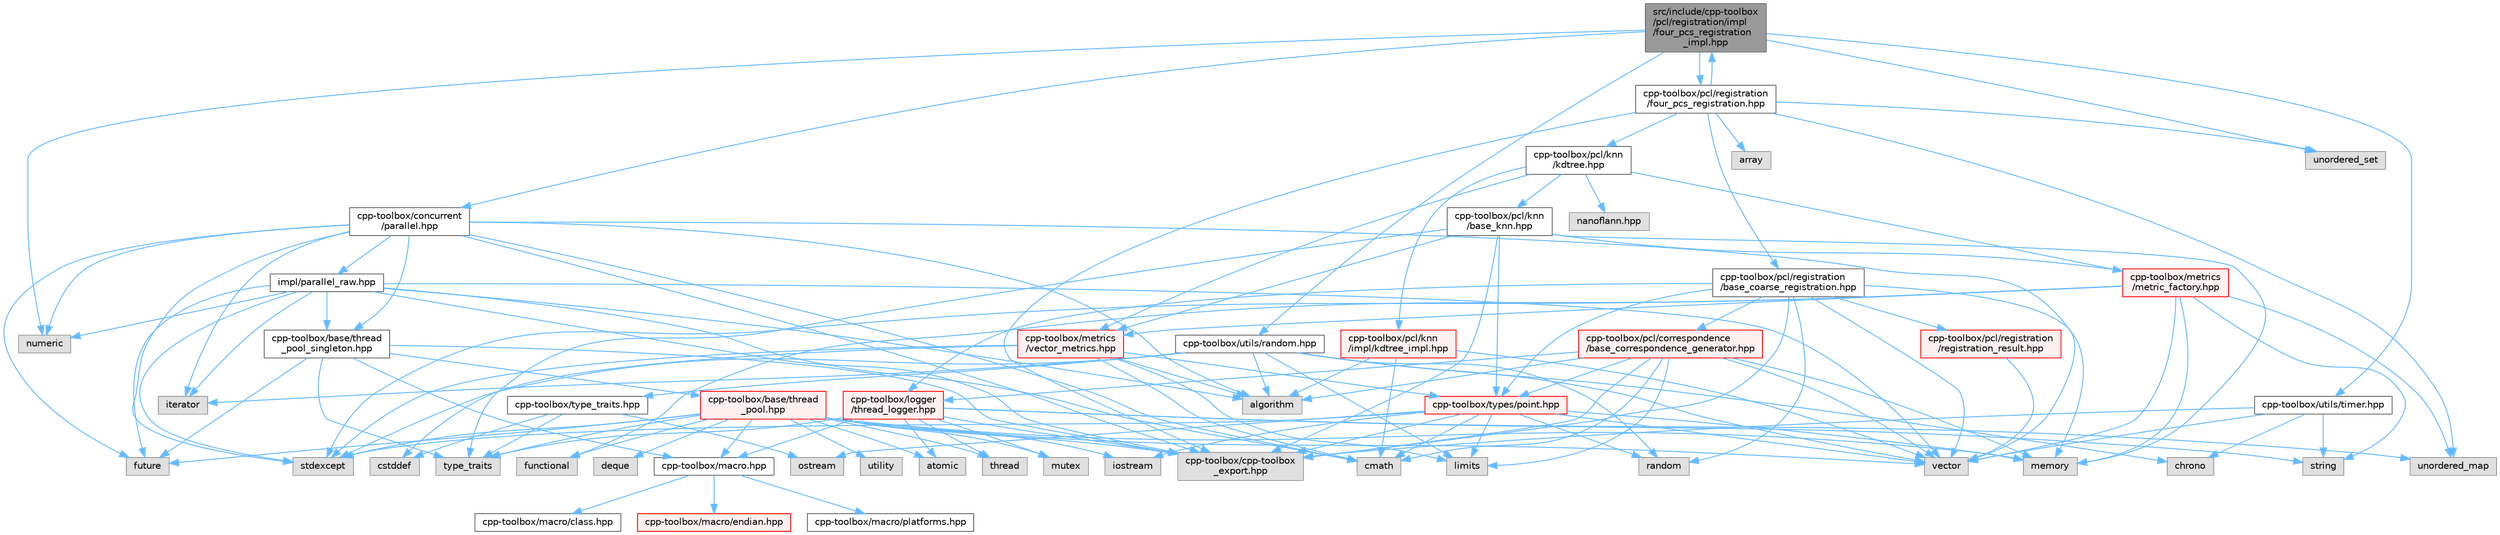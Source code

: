 digraph "src/include/cpp-toolbox/pcl/registration/impl/four_pcs_registration_impl.hpp"
{
 // LATEX_PDF_SIZE
  bgcolor="transparent";
  edge [fontname=Helvetica,fontsize=10,labelfontname=Helvetica,labelfontsize=10];
  node [fontname=Helvetica,fontsize=10,shape=box,height=0.2,width=0.4];
  Node1 [id="Node000001",label="src/include/cpp-toolbox\l/pcl/registration/impl\l/four_pcs_registration\l_impl.hpp",height=0.2,width=0.4,color="gray40", fillcolor="grey60", style="filled", fontcolor="black",tooltip=" "];
  Node1 -> Node2 [id="edge1_Node000001_Node000002",color="steelblue1",style="solid",tooltip=" "];
  Node2 [id="Node000002",label="numeric",height=0.2,width=0.4,color="grey60", fillcolor="#E0E0E0", style="filled",tooltip=" "];
  Node1 -> Node3 [id="edge2_Node000001_Node000003",color="steelblue1",style="solid",tooltip=" "];
  Node3 [id="Node000003",label="unordered_set",height=0.2,width=0.4,color="grey60", fillcolor="#E0E0E0", style="filled",tooltip=" "];
  Node1 -> Node4 [id="edge3_Node000001_Node000004",color="steelblue1",style="solid",tooltip=" "];
  Node4 [id="Node000004",label="cpp-toolbox/concurrent\l/parallel.hpp",height=0.2,width=0.4,color="grey40", fillcolor="white", style="filled",URL="$parallel_8hpp.html",tooltip=" "];
  Node4 -> Node5 [id="edge4_Node000004_Node000005",color="steelblue1",style="solid",tooltip=" "];
  Node5 [id="Node000005",label="algorithm",height=0.2,width=0.4,color="grey60", fillcolor="#E0E0E0", style="filled",tooltip=" "];
  Node4 -> Node6 [id="edge5_Node000004_Node000006",color="steelblue1",style="solid",tooltip=" "];
  Node6 [id="Node000006",label="cmath",height=0.2,width=0.4,color="grey60", fillcolor="#E0E0E0", style="filled",tooltip=" "];
  Node4 -> Node7 [id="edge6_Node000004_Node000007",color="steelblue1",style="solid",tooltip=" "];
  Node7 [id="Node000007",label="future",height=0.2,width=0.4,color="grey60", fillcolor="#E0E0E0", style="filled",tooltip=" "];
  Node4 -> Node8 [id="edge7_Node000004_Node000008",color="steelblue1",style="solid",tooltip=" "];
  Node8 [id="Node000008",label="iterator",height=0.2,width=0.4,color="grey60", fillcolor="#E0E0E0", style="filled",tooltip=" "];
  Node4 -> Node2 [id="edge8_Node000004_Node000002",color="steelblue1",style="solid",tooltip=" "];
  Node4 -> Node9 [id="edge9_Node000004_Node000009",color="steelblue1",style="solid",tooltip=" "];
  Node9 [id="Node000009",label="stdexcept",height=0.2,width=0.4,color="grey60", fillcolor="#E0E0E0", style="filled",tooltip=" "];
  Node4 -> Node10 [id="edge10_Node000004_Node000010",color="steelblue1",style="solid",tooltip=" "];
  Node10 [id="Node000010",label="vector",height=0.2,width=0.4,color="grey60", fillcolor="#E0E0E0", style="filled",tooltip=" "];
  Node4 -> Node11 [id="edge11_Node000004_Node000011",color="steelblue1",style="solid",tooltip=" "];
  Node11 [id="Node000011",label="cpp-toolbox/cpp-toolbox\l_export.hpp",height=0.2,width=0.4,color="grey60", fillcolor="#E0E0E0", style="filled",tooltip=" "];
  Node4 -> Node12 [id="edge12_Node000004_Node000012",color="steelblue1",style="solid",tooltip=" "];
  Node12 [id="Node000012",label="cpp-toolbox/base/thread\l_pool_singleton.hpp",height=0.2,width=0.4,color="grey40", fillcolor="white", style="filled",URL="$thread__pool__singleton_8hpp.html",tooltip=" "];
  Node12 -> Node7 [id="edge13_Node000012_Node000007",color="steelblue1",style="solid",tooltip=" "];
  Node12 -> Node13 [id="edge14_Node000012_Node000013",color="steelblue1",style="solid",tooltip=" "];
  Node13 [id="Node000013",label="type_traits",height=0.2,width=0.4,color="grey60", fillcolor="#E0E0E0", style="filled",tooltip=" "];
  Node12 -> Node11 [id="edge15_Node000012_Node000011",color="steelblue1",style="solid",tooltip=" "];
  Node12 -> Node14 [id="edge16_Node000012_Node000014",color="steelblue1",style="solid",tooltip=" "];
  Node14 [id="Node000014",label="cpp-toolbox/macro.hpp",height=0.2,width=0.4,color="grey40", fillcolor="white", style="filled",URL="$macro_8hpp.html",tooltip="通用的编译器、平台、架构检测和实用宏定义 / Common macros for compiler, platform, architecture detection and utility macro..."];
  Node14 -> Node15 [id="edge17_Node000014_Node000015",color="steelblue1",style="solid",tooltip=" "];
  Node15 [id="Node000015",label="cpp-toolbox/macro/class.hpp",height=0.2,width=0.4,color="grey40", fillcolor="white", style="filled",URL="$class_8hpp.html",tooltip=" "];
  Node14 -> Node16 [id="edge18_Node000014_Node000016",color="steelblue1",style="solid",tooltip=" "];
  Node16 [id="Node000016",label="cpp-toolbox/macro/endian.hpp",height=0.2,width=0.4,color="red", fillcolor="#FFF0F0", style="filled",URL="$endian_8hpp.html",tooltip=" "];
  Node14 -> Node18 [id="edge19_Node000014_Node000018",color="steelblue1",style="solid",tooltip=" "];
  Node18 [id="Node000018",label="cpp-toolbox/macro/platforms.hpp",height=0.2,width=0.4,color="grey40", fillcolor="white", style="filled",URL="$platforms_8hpp.html",tooltip=" "];
  Node12 -> Node19 [id="edge20_Node000012_Node000019",color="steelblue1",style="solid",tooltip=" "];
  Node19 [id="Node000019",label="cpp-toolbox/base/thread\l_pool.hpp",height=0.2,width=0.4,color="red", fillcolor="#FFF0F0", style="filled",URL="$thread__pool_8hpp.html",tooltip=" "];
  Node19 -> Node20 [id="edge21_Node000019_Node000020",color="steelblue1",style="solid",tooltip=" "];
  Node20 [id="Node000020",label="atomic",height=0.2,width=0.4,color="grey60", fillcolor="#E0E0E0", style="filled",tooltip=" "];
  Node19 -> Node21 [id="edge22_Node000019_Node000021",color="steelblue1",style="solid",tooltip=" "];
  Node21 [id="Node000021",label="deque",height=0.2,width=0.4,color="grey60", fillcolor="#E0E0E0", style="filled",tooltip=" "];
  Node19 -> Node22 [id="edge23_Node000019_Node000022",color="steelblue1",style="solid",tooltip=" "];
  Node22 [id="Node000022",label="functional",height=0.2,width=0.4,color="grey60", fillcolor="#E0E0E0", style="filled",tooltip=" "];
  Node19 -> Node7 [id="edge24_Node000019_Node000007",color="steelblue1",style="solid",tooltip=" "];
  Node19 -> Node23 [id="edge25_Node000019_Node000023",color="steelblue1",style="solid",tooltip=" "];
  Node23 [id="Node000023",label="iostream",height=0.2,width=0.4,color="grey60", fillcolor="#E0E0E0", style="filled",tooltip=" "];
  Node19 -> Node24 [id="edge26_Node000019_Node000024",color="steelblue1",style="solid",tooltip=" "];
  Node24 [id="Node000024",label="memory",height=0.2,width=0.4,color="grey60", fillcolor="#E0E0E0", style="filled",tooltip=" "];
  Node19 -> Node25 [id="edge27_Node000019_Node000025",color="steelblue1",style="solid",tooltip=" "];
  Node25 [id="Node000025",label="mutex",height=0.2,width=0.4,color="grey60", fillcolor="#E0E0E0", style="filled",tooltip=" "];
  Node19 -> Node9 [id="edge28_Node000019_Node000009",color="steelblue1",style="solid",tooltip=" "];
  Node19 -> Node26 [id="edge29_Node000019_Node000026",color="steelblue1",style="solid",tooltip=" "];
  Node26 [id="Node000026",label="thread",height=0.2,width=0.4,color="grey60", fillcolor="#E0E0E0", style="filled",tooltip=" "];
  Node19 -> Node13 [id="edge30_Node000019_Node000013",color="steelblue1",style="solid",tooltip=" "];
  Node19 -> Node27 [id="edge31_Node000019_Node000027",color="steelblue1",style="solid",tooltip=" "];
  Node27 [id="Node000027",label="utility",height=0.2,width=0.4,color="grey60", fillcolor="#E0E0E0", style="filled",tooltip=" "];
  Node19 -> Node10 [id="edge32_Node000019_Node000010",color="steelblue1",style="solid",tooltip=" "];
  Node19 -> Node11 [id="edge33_Node000019_Node000011",color="steelblue1",style="solid",tooltip=" "];
  Node19 -> Node14 [id="edge34_Node000019_Node000014",color="steelblue1",style="solid",tooltip=" "];
  Node4 -> Node29 [id="edge35_Node000004_Node000029",color="steelblue1",style="solid",tooltip=" "];
  Node29 [id="Node000029",label="impl/parallel_raw.hpp",height=0.2,width=0.4,color="grey40", fillcolor="white", style="filled",URL="$parallel__raw_8hpp.html",tooltip=" "];
  Node29 -> Node5 [id="edge36_Node000029_Node000005",color="steelblue1",style="solid",tooltip=" "];
  Node29 -> Node6 [id="edge37_Node000029_Node000006",color="steelblue1",style="solid",tooltip=" "];
  Node29 -> Node7 [id="edge38_Node000029_Node000007",color="steelblue1",style="solid",tooltip=" "];
  Node29 -> Node8 [id="edge39_Node000029_Node000008",color="steelblue1",style="solid",tooltip=" "];
  Node29 -> Node2 [id="edge40_Node000029_Node000002",color="steelblue1",style="solid",tooltip=" "];
  Node29 -> Node9 [id="edge41_Node000029_Node000009",color="steelblue1",style="solid",tooltip=" "];
  Node29 -> Node10 [id="edge42_Node000029_Node000010",color="steelblue1",style="solid",tooltip=" "];
  Node29 -> Node12 [id="edge43_Node000029_Node000012",color="steelblue1",style="solid",tooltip=" "];
  Node29 -> Node11 [id="edge44_Node000029_Node000011",color="steelblue1",style="solid",tooltip=" "];
  Node1 -> Node30 [id="edge45_Node000001_Node000030",color="steelblue1",style="solid",tooltip=" "];
  Node30 [id="Node000030",label="cpp-toolbox/pcl/registration\l/four_pcs_registration.hpp",height=0.2,width=0.4,color="grey40", fillcolor="white", style="filled",URL="$four__pcs__registration_8hpp.html",tooltip=" "];
  Node30 -> Node31 [id="edge46_Node000030_Node000031",color="steelblue1",style="solid",tooltip=" "];
  Node31 [id="Node000031",label="array",height=0.2,width=0.4,color="grey60", fillcolor="#E0E0E0", style="filled",tooltip=" "];
  Node30 -> Node32 [id="edge47_Node000030_Node000032",color="steelblue1",style="solid",tooltip=" "];
  Node32 [id="Node000032",label="unordered_map",height=0.2,width=0.4,color="grey60", fillcolor="#E0E0E0", style="filled",tooltip=" "];
  Node30 -> Node3 [id="edge48_Node000030_Node000003",color="steelblue1",style="solid",tooltip=" "];
  Node30 -> Node11 [id="edge49_Node000030_Node000011",color="steelblue1",style="solid",tooltip=" "];
  Node30 -> Node33 [id="edge50_Node000030_Node000033",color="steelblue1",style="solid",tooltip=" "];
  Node33 [id="Node000033",label="cpp-toolbox/pcl/knn\l/kdtree.hpp",height=0.2,width=0.4,color="grey40", fillcolor="white", style="filled",URL="$kdtree_8hpp.html",tooltip=" "];
  Node33 -> Node34 [id="edge51_Node000033_Node000034",color="steelblue1",style="solid",tooltip=" "];
  Node34 [id="Node000034",label="cpp-toolbox/pcl/knn\l/base_knn.hpp",height=0.2,width=0.4,color="grey40", fillcolor="white", style="filled",URL="$base__knn_8hpp.html",tooltip=" "];
  Node34 -> Node24 [id="edge52_Node000034_Node000024",color="steelblue1",style="solid",tooltip=" "];
  Node34 -> Node13 [id="edge53_Node000034_Node000013",color="steelblue1",style="solid",tooltip=" "];
  Node34 -> Node11 [id="edge54_Node000034_Node000011",color="steelblue1",style="solid",tooltip=" "];
  Node34 -> Node35 [id="edge55_Node000034_Node000035",color="steelblue1",style="solid",tooltip=" "];
  Node35 [id="Node000035",label="cpp-toolbox/types/point.hpp",height=0.2,width=0.4,color="red", fillcolor="#FFF0F0", style="filled",URL="$point_8hpp.html",tooltip=" "];
  Node35 -> Node6 [id="edge56_Node000035_Node000006",color="steelblue1",style="solid",tooltip=" "];
  Node35 -> Node23 [id="edge57_Node000035_Node000023",color="steelblue1",style="solid",tooltip=" "];
  Node35 -> Node36 [id="edge58_Node000035_Node000036",color="steelblue1",style="solid",tooltip=" "];
  Node36 [id="Node000036",label="limits",height=0.2,width=0.4,color="grey60", fillcolor="#E0E0E0", style="filled",tooltip=" "];
  Node35 -> Node24 [id="edge59_Node000035_Node000024",color="steelblue1",style="solid",tooltip=" "];
  Node35 -> Node37 [id="edge60_Node000035_Node000037",color="steelblue1",style="solid",tooltip=" "];
  Node37 [id="Node000037",label="ostream",height=0.2,width=0.4,color="grey60", fillcolor="#E0E0E0", style="filled",tooltip=" "];
  Node35 -> Node38 [id="edge61_Node000035_Node000038",color="steelblue1",style="solid",tooltip=" "];
  Node38 [id="Node000038",label="random",height=0.2,width=0.4,color="grey60", fillcolor="#E0E0E0", style="filled",tooltip=" "];
  Node35 -> Node9 [id="edge62_Node000035_Node000009",color="steelblue1",style="solid",tooltip=" "];
  Node35 -> Node10 [id="edge63_Node000035_Node000010",color="steelblue1",style="solid",tooltip=" "];
  Node35 -> Node11 [id="edge64_Node000035_Node000011",color="steelblue1",style="solid",tooltip=" "];
  Node34 -> Node44 [id="edge65_Node000034_Node000044",color="steelblue1",style="solid",tooltip=" "];
  Node44 [id="Node000044",label="cpp-toolbox/metrics\l/vector_metrics.hpp",height=0.2,width=0.4,color="red", fillcolor="#FFF0F0", style="filled",URL="$vector__metrics_8hpp.html",tooltip=" "];
  Node44 -> Node5 [id="edge66_Node000044_Node000005",color="steelblue1",style="solid",tooltip=" "];
  Node44 -> Node6 [id="edge67_Node000044_Node000006",color="steelblue1",style="solid",tooltip=" "];
  Node44 -> Node45 [id="edge68_Node000044_Node000045",color="steelblue1",style="solid",tooltip=" "];
  Node45 [id="Node000045",label="cstddef",height=0.2,width=0.4,color="grey60", fillcolor="#E0E0E0", style="filled",tooltip=" "];
  Node44 -> Node36 [id="edge69_Node000044_Node000036",color="steelblue1",style="solid",tooltip=" "];
  Node44 -> Node9 [id="edge70_Node000044_Node000009",color="steelblue1",style="solid",tooltip=" "];
  Node44 -> Node35 [id="edge71_Node000044_Node000035",color="steelblue1",style="solid",tooltip=" "];
  Node34 -> Node48 [id="edge72_Node000034_Node000048",color="steelblue1",style="solid",tooltip=" "];
  Node48 [id="Node000048",label="cpp-toolbox/metrics\l/metric_factory.hpp",height=0.2,width=0.4,color="red", fillcolor="#FFF0F0", style="filled",URL="$metric__factory_8hpp.html",tooltip=" "];
  Node48 -> Node24 [id="edge73_Node000048_Node000024",color="steelblue1",style="solid",tooltip=" "];
  Node48 -> Node40 [id="edge74_Node000048_Node000040",color="steelblue1",style="solid",tooltip=" "];
  Node40 [id="Node000040",label="string",height=0.2,width=0.4,color="grey60", fillcolor="#E0E0E0", style="filled",tooltip=" "];
  Node48 -> Node32 [id="edge75_Node000048_Node000032",color="steelblue1",style="solid",tooltip=" "];
  Node48 -> Node22 [id="edge76_Node000048_Node000022",color="steelblue1",style="solid",tooltip=" "];
  Node48 -> Node9 [id="edge77_Node000048_Node000009",color="steelblue1",style="solid",tooltip=" "];
  Node48 -> Node10 [id="edge78_Node000048_Node000010",color="steelblue1",style="solid",tooltip=" "];
  Node48 -> Node44 [id="edge79_Node000048_Node000044",color="steelblue1",style="solid",tooltip=" "];
  Node33 -> Node48 [id="edge80_Node000033_Node000048",color="steelblue1",style="solid",tooltip=" "];
  Node33 -> Node44 [id="edge81_Node000033_Node000044",color="steelblue1",style="solid",tooltip=" "];
  Node33 -> Node53 [id="edge82_Node000033_Node000053",color="steelblue1",style="solid",tooltip=" "];
  Node53 [id="Node000053",label="nanoflann.hpp",height=0.2,width=0.4,color="grey60", fillcolor="#E0E0E0", style="filled",tooltip=" "];
  Node33 -> Node54 [id="edge83_Node000033_Node000054",color="steelblue1",style="solid",tooltip=" "];
  Node54 [id="Node000054",label="cpp-toolbox/pcl/knn\l/impl/kdtree_impl.hpp",height=0.2,width=0.4,color="red", fillcolor="#FFF0F0", style="filled",URL="$kdtree__impl_8hpp.html",tooltip=" "];
  Node54 -> Node5 [id="edge84_Node000054_Node000005",color="steelblue1",style="solid",tooltip=" "];
  Node54 -> Node6 [id="edge85_Node000054_Node000006",color="steelblue1",style="solid",tooltip=" "];
  Node54 -> Node10 [id="edge86_Node000054_Node000010",color="steelblue1",style="solid",tooltip=" "];
  Node30 -> Node58 [id="edge87_Node000030_Node000058",color="steelblue1",style="solid",tooltip=" "];
  Node58 [id="Node000058",label="cpp-toolbox/pcl/registration\l/base_coarse_registration.hpp",height=0.2,width=0.4,color="grey40", fillcolor="white", style="filled",URL="$base__coarse__registration_8hpp.html",tooltip=" "];
  Node58 -> Node24 [id="edge88_Node000058_Node000024",color="steelblue1",style="solid",tooltip=" "];
  Node58 -> Node10 [id="edge89_Node000058_Node000010",color="steelblue1",style="solid",tooltip=" "];
  Node58 -> Node38 [id="edge90_Node000058_Node000038",color="steelblue1",style="solid",tooltip=" "];
  Node58 -> Node11 [id="edge91_Node000058_Node000011",color="steelblue1",style="solid",tooltip=" "];
  Node58 -> Node59 [id="edge92_Node000058_Node000059",color="steelblue1",style="solid",tooltip=" "];
  Node59 [id="Node000059",label="cpp-toolbox/pcl/correspondence\l/base_correspondence_generator.hpp",height=0.2,width=0.4,color="red", fillcolor="#FFF0F0", style="filled",URL="$base__correspondence__generator_8hpp.html",tooltip=" "];
  Node59 -> Node24 [id="edge93_Node000059_Node000024",color="steelblue1",style="solid",tooltip=" "];
  Node59 -> Node10 [id="edge94_Node000059_Node000010",color="steelblue1",style="solid",tooltip=" "];
  Node59 -> Node5 [id="edge95_Node000059_Node000005",color="steelblue1",style="solid",tooltip=" "];
  Node59 -> Node36 [id="edge96_Node000059_Node000036",color="steelblue1",style="solid",tooltip=" "];
  Node59 -> Node6 [id="edge97_Node000059_Node000006",color="steelblue1",style="solid",tooltip=" "];
  Node59 -> Node35 [id="edge98_Node000059_Node000035",color="steelblue1",style="solid",tooltip=" "];
  Node59 -> Node11 [id="edge99_Node000059_Node000011",color="steelblue1",style="solid",tooltip=" "];
  Node59 -> Node61 [id="edge100_Node000059_Node000061",color="steelblue1",style="solid",tooltip=" "];
  Node61 [id="Node000061",label="cpp-toolbox/logger\l/thread_logger.hpp",height=0.2,width=0.4,color="red", fillcolor="#FFF0F0", style="filled",URL="$thread__logger_8hpp.html",tooltip=" "];
  Node61 -> Node20 [id="edge101_Node000061_Node000020",color="steelblue1",style="solid",tooltip=" "];
  Node61 -> Node25 [id="edge102_Node000061_Node000025",color="steelblue1",style="solid",tooltip=" "];
  Node61 -> Node40 [id="edge103_Node000061_Node000040",color="steelblue1",style="solid",tooltip=" "];
  Node61 -> Node26 [id="edge104_Node000061_Node000026",color="steelblue1",style="solid",tooltip=" "];
  Node61 -> Node13 [id="edge105_Node000061_Node000013",color="steelblue1",style="solid",tooltip=" "];
  Node61 -> Node32 [id="edge106_Node000061_Node000032",color="steelblue1",style="solid",tooltip=" "];
  Node61 -> Node11 [id="edge107_Node000061_Node000011",color="steelblue1",style="solid",tooltip=" "];
  Node61 -> Node14 [id="edge108_Node000061_Node000014",color="steelblue1",style="solid",tooltip=" "];
  Node58 -> Node70 [id="edge109_Node000058_Node000070",color="steelblue1",style="solid",tooltip=" "];
  Node70 [id="Node000070",label="cpp-toolbox/pcl/registration\l/registration_result.hpp",height=0.2,width=0.4,color="red", fillcolor="#FFF0F0", style="filled",URL="$registration__result_8hpp.html",tooltip=" "];
  Node70 -> Node10 [id="edge110_Node000070_Node000010",color="steelblue1",style="solid",tooltip=" "];
  Node58 -> Node35 [id="edge111_Node000058_Node000035",color="steelblue1",style="solid",tooltip=" "];
  Node58 -> Node61 [id="edge112_Node000058_Node000061",color="steelblue1",style="solid",tooltip=" "];
  Node30 -> Node1 [id="edge113_Node000030_Node000001",color="steelblue1",style="solid",tooltip=" "];
  Node1 -> Node72 [id="edge114_Node000001_Node000072",color="steelblue1",style="solid",tooltip=" "];
  Node72 [id="Node000072",label="cpp-toolbox/utils/random.hpp",height=0.2,width=0.4,color="grey40", fillcolor="white", style="filled",URL="$random_8hpp.html",tooltip=" "];
  Node72 -> Node5 [id="edge115_Node000072_Node000005",color="steelblue1",style="solid",tooltip=" "];
  Node72 -> Node67 [id="edge116_Node000072_Node000067",color="steelblue1",style="solid",tooltip=" "];
  Node67 [id="Node000067",label="chrono",height=0.2,width=0.4,color="grey60", fillcolor="#E0E0E0", style="filled",tooltip=" "];
  Node72 -> Node8 [id="edge117_Node000072_Node000008",color="steelblue1",style="solid",tooltip=" "];
  Node72 -> Node36 [id="edge118_Node000072_Node000036",color="steelblue1",style="solid",tooltip=" "];
  Node72 -> Node38 [id="edge119_Node000072_Node000038",color="steelblue1",style="solid",tooltip=" "];
  Node72 -> Node9 [id="edge120_Node000072_Node000009",color="steelblue1",style="solid",tooltip=" "];
  Node72 -> Node10 [id="edge121_Node000072_Node000010",color="steelblue1",style="solid",tooltip=" "];
  Node72 -> Node73 [id="edge122_Node000072_Node000073",color="steelblue1",style="solid",tooltip=" "];
  Node73 [id="Node000073",label="cpp-toolbox/type_traits.hpp",height=0.2,width=0.4,color="grey40", fillcolor="white", style="filled",URL="$type__traits_8hpp.html",tooltip="类型特征工具集合/Type traits utilities collection"];
  Node73 -> Node45 [id="edge123_Node000073_Node000045",color="steelblue1",style="solid",tooltip=" "];
  Node73 -> Node37 [id="edge124_Node000073_Node000037",color="steelblue1",style="solid",tooltip=" "];
  Node73 -> Node13 [id="edge125_Node000073_Node000013",color="steelblue1",style="solid",tooltip=" "];
  Node1 -> Node74 [id="edge126_Node000001_Node000074",color="steelblue1",style="solid",tooltip=" "];
  Node74 [id="Node000074",label="cpp-toolbox/utils/timer.hpp",height=0.2,width=0.4,color="grey40", fillcolor="white", style="filled",URL="$timer_8hpp.html",tooltip=" "];
  Node74 -> Node67 [id="edge127_Node000074_Node000067",color="steelblue1",style="solid",tooltip=" "];
  Node74 -> Node40 [id="edge128_Node000074_Node000040",color="steelblue1",style="solid",tooltip=" "];
  Node74 -> Node10 [id="edge129_Node000074_Node000010",color="steelblue1",style="solid",tooltip=" "];
  Node74 -> Node11 [id="edge130_Node000074_Node000011",color="steelblue1",style="solid",tooltip=" "];
}
